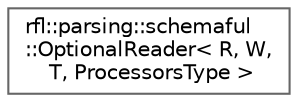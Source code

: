 digraph "类继承关系图"
{
 // LATEX_PDF_SIZE
  bgcolor="transparent";
  edge [fontname=Helvetica,fontsize=10,labelfontname=Helvetica,labelfontsize=10];
  node [fontname=Helvetica,fontsize=10,shape=box,height=0.2,width=0.4];
  rankdir="LR";
  Node0 [id="Node000000",label="rfl::parsing::schemaful\l::OptionalReader\< R, W,\l T, ProcessorsType \>",height=0.2,width=0.4,color="grey40", fillcolor="white", style="filled",URL="$structrfl_1_1parsing_1_1schemaful_1_1_optional_reader.html",tooltip=" "];
}

